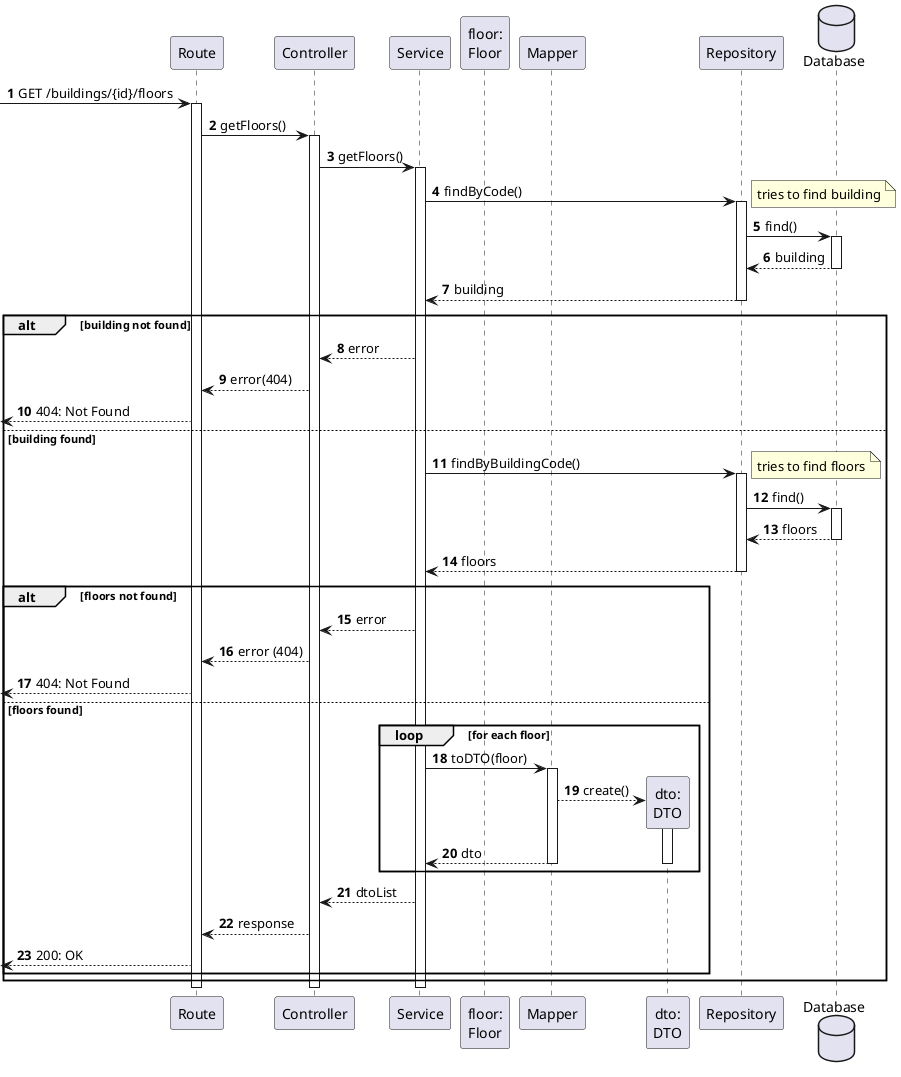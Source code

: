 @startuml
autonumber

participant "Route" as r
participant "Controller" as ctrl
participant "Service" as svc

participant "floor:\nFloor" as floor
participant "Mapper" as map
participant "dto:\nDTO" as dto

participant "Repository" as repo
database "Database" as db

[-> r: GET /buildings/{id}/floors
activate r
    r -> ctrl : getFloors()
    activate ctrl
        ctrl -> svc : getFloors()
        activate svc
            svc -> repo : findByCode()
            note right : tries to find building
            activate repo
                repo -> db : find()
                activate db
                    db --> repo : building
                deactivate db
                repo --> svc : building
            deactivate repo

            alt building not found
                svc --> ctrl : error
                ctrl --> r : error(404)
                [<-- r : 404: Not Found
            else building found
                svc -> repo : findByBuildingCode()
                note right : tries to find floors
                activate repo
                    repo -> db : find()
                    activate db
                        db --> repo : floors
                    deactivate db
                    repo --> svc : floors
                deactivate repo

                alt floors not found
                    svc --> ctrl : error
                    ctrl --> r : error (404)
                    [<-- r : 404: Not Found
                else floors found

                loop for each floor
                    svc -> map : toDTO(floor)

                    activate map
                        map --> dto** : create()
                        activate dto
                            map --> svc : dto
                        deactivate dto
                    deactivate map
                end loop

                    svc --> ctrl : dtoList
                    ctrl --> r : response
                    [<-- r : 200: OK
                end
            end
        deactivate svc
    deactivate ctrl
deactivate r

@enduml
